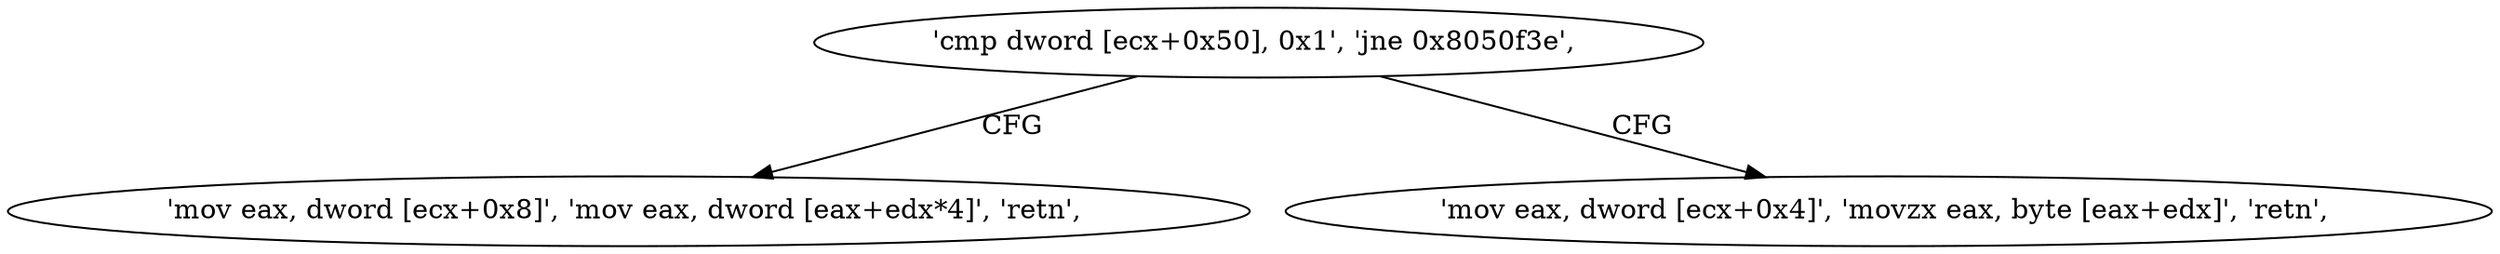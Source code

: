 digraph "func" {
"134549296" [label = "'cmp dword [ecx+0x50], 0x1', 'jne 0x8050f3e', " ]
"134549310" [label = "'mov eax, dword [ecx+0x8]', 'mov eax, dword [eax+edx*4]', 'retn', " ]
"134549302" [label = "'mov eax, dword [ecx+0x4]', 'movzx eax, byte [eax+edx]', 'retn', " ]
"134549296" -> "134549310" [ label = "CFG" ]
"134549296" -> "134549302" [ label = "CFG" ]
}
